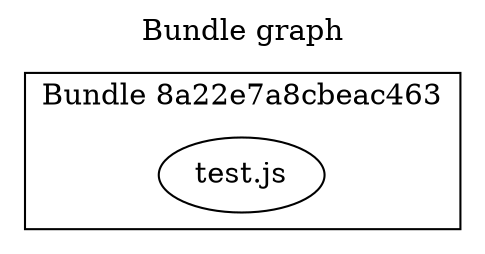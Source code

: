 digraph bundle_graph {
  labelloc="t";
  label="Bundle graph";

  subgraph cluster_8a22e7a8cbeac463 {
    label = "Bundle 8a22e7a8cbeac463";
    "test.js";
  }
}
